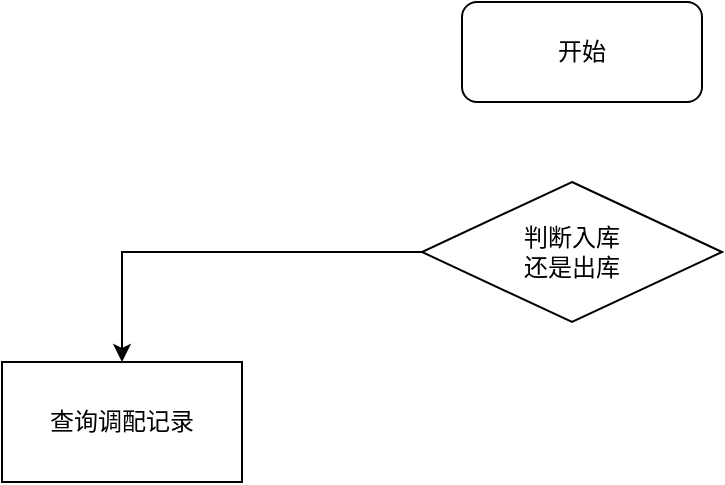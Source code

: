 <mxfile version="26.0.4">
  <diagram name="第 1 页" id="Yc1x8pzJkVuJ5B0Oh3OZ">
    <mxGraphModel dx="1434" dy="746" grid="1" gridSize="10" guides="1" tooltips="1" connect="1" arrows="1" fold="1" page="1" pageScale="1" pageWidth="827" pageHeight="1169" math="0" shadow="0">
      <root>
        <mxCell id="0" />
        <mxCell id="1" parent="0" />
        <mxCell id="5gU4maem9NHnRElxsLt7-1" value="开始" style="rounded=1;whiteSpace=wrap;html=1;" vertex="1" parent="1">
          <mxGeometry x="350" y="60" width="120" height="50" as="geometry" />
        </mxCell>
        <mxCell id="5gU4maem9NHnRElxsLt7-6" style="edgeStyle=orthogonalEdgeStyle;rounded=0;orthogonalLoop=1;jettySize=auto;html=1;exitX=0;exitY=0.5;exitDx=0;exitDy=0;entryX=0.5;entryY=0;entryDx=0;entryDy=0;" edge="1" parent="1" source="5gU4maem9NHnRElxsLt7-2" target="5gU4maem9NHnRElxsLt7-3">
          <mxGeometry relative="1" as="geometry" />
        </mxCell>
        <mxCell id="5gU4maem9NHnRElxsLt7-2" value="判断入库&lt;div&gt;还是出库&lt;/div&gt;" style="rhombus;whiteSpace=wrap;html=1;" vertex="1" parent="1">
          <mxGeometry x="330" y="150" width="150" height="70" as="geometry" />
        </mxCell>
        <mxCell id="5gU4maem9NHnRElxsLt7-3" value="查询调配记录" style="rounded=0;whiteSpace=wrap;html=1;" vertex="1" parent="1">
          <mxGeometry x="120" y="240" width="120" height="60" as="geometry" />
        </mxCell>
      </root>
    </mxGraphModel>
  </diagram>
</mxfile>
